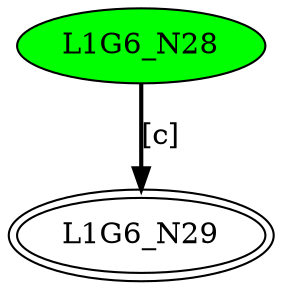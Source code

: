 digraph G6{
"L1G6_N28" [style=filled,fillcolor=green];
"L1G6_N29" [peripheries=2];
"L1G6_N28"->"L1G6_N29" [style = bold, label = "[c]"];
}

